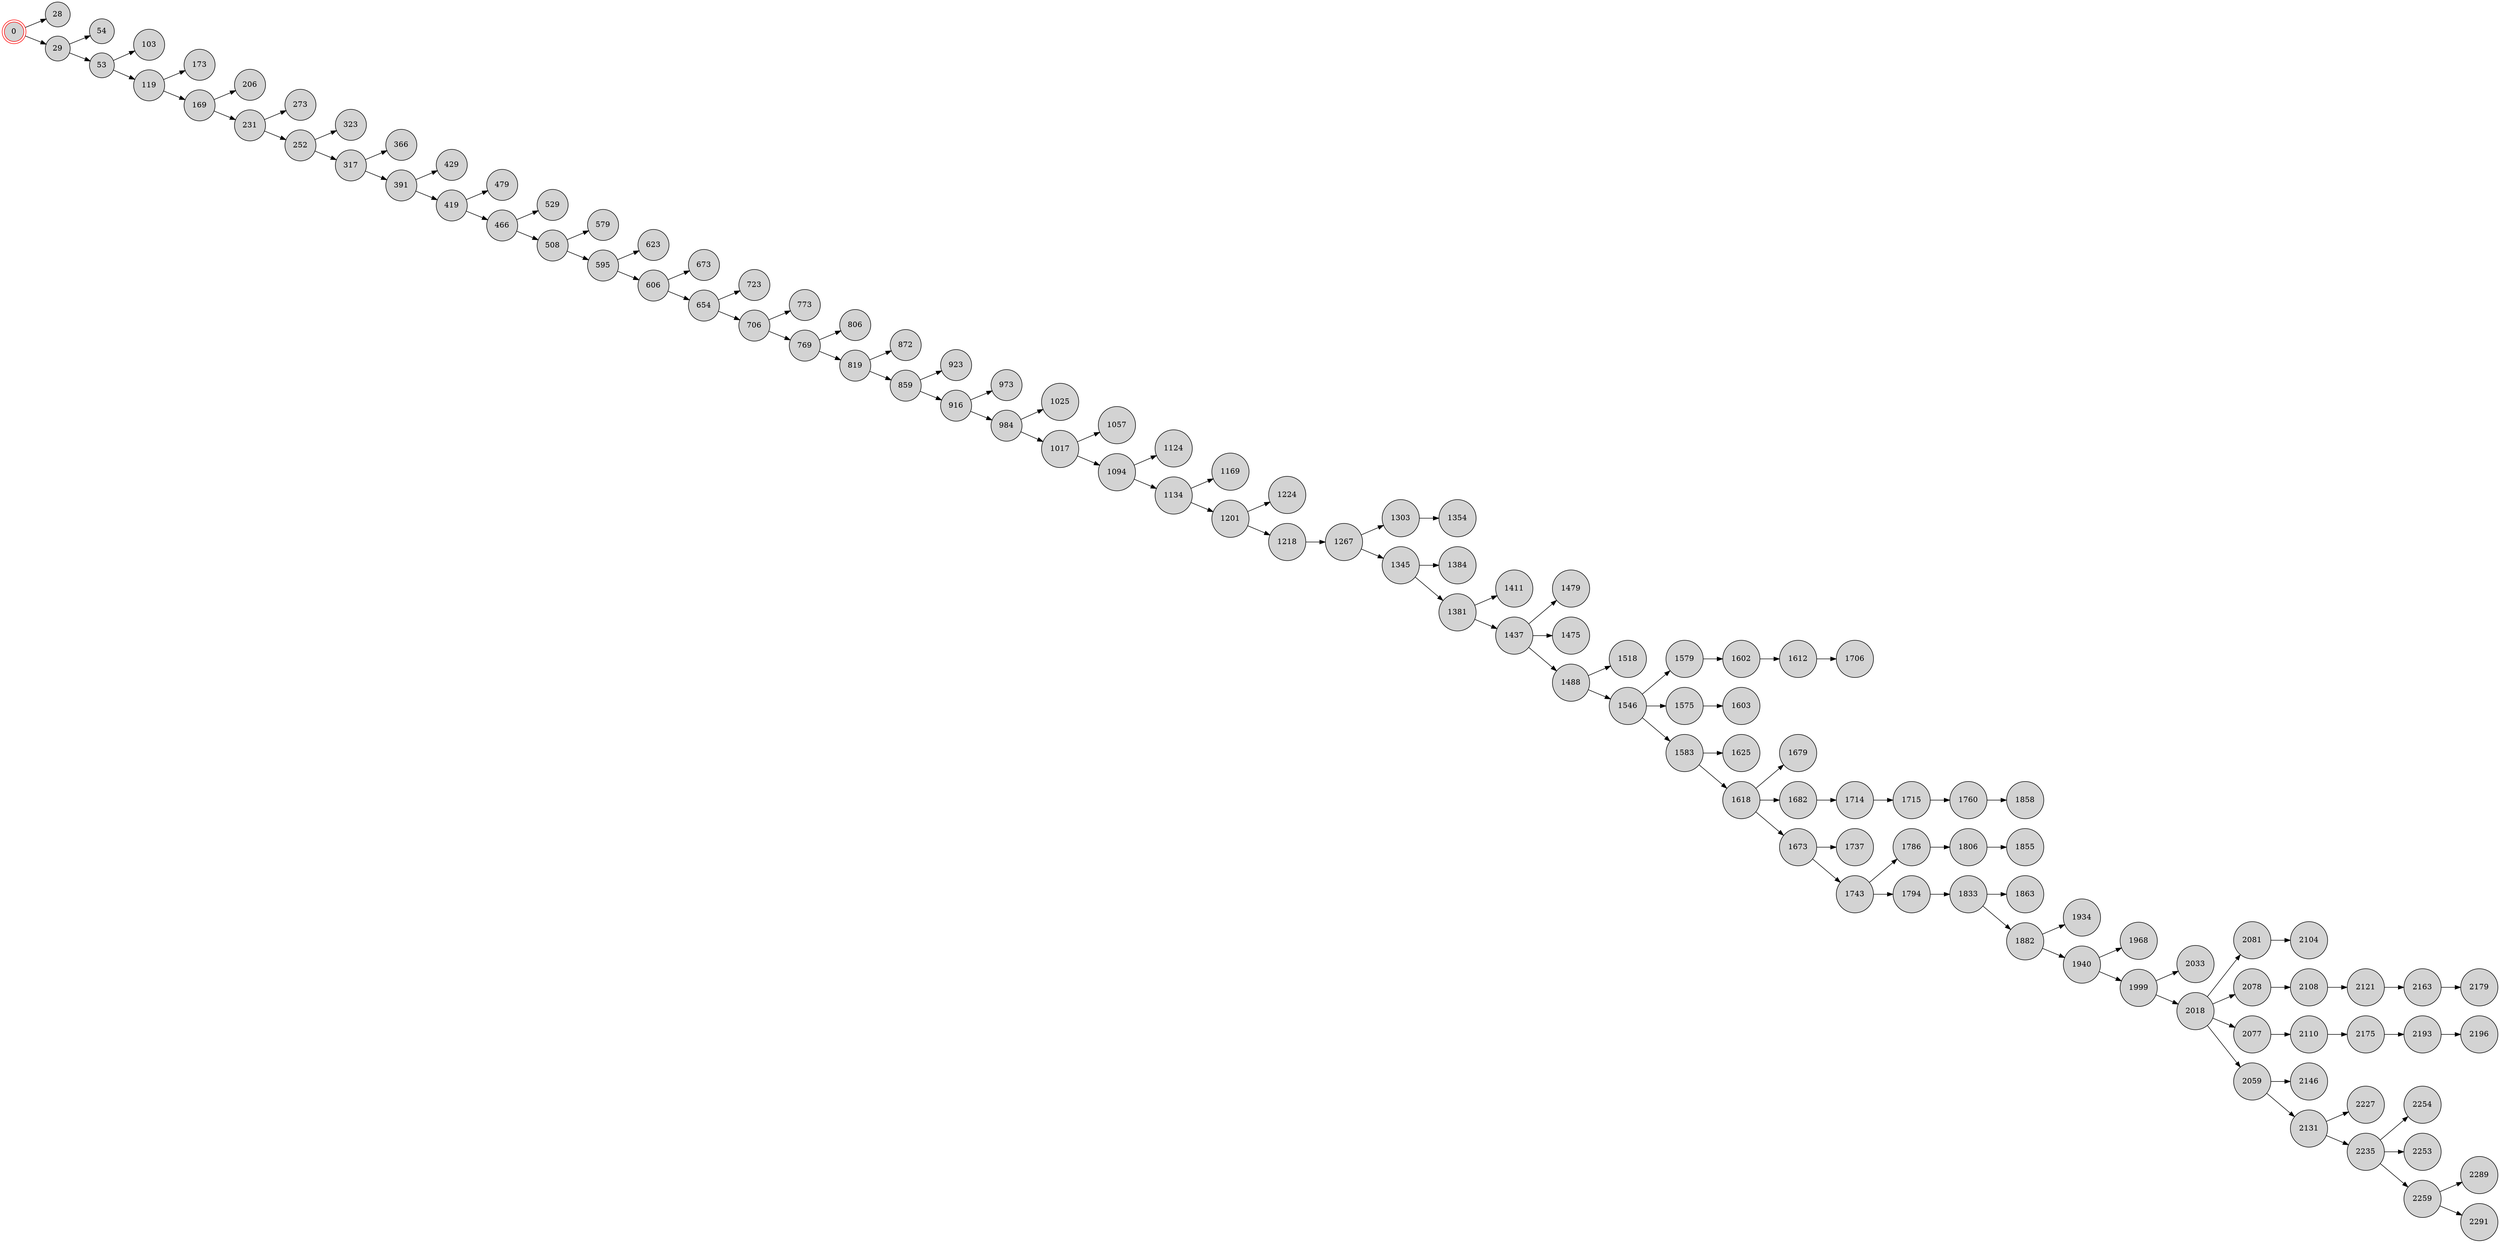 digraph BlockchainTree {
    rankdir=LR;
    node [shape=circle, style=filled, fillcolor=lightgray];

    0 [shape=doublecircle, color=red];
    0 -> 28;
    0 -> 29;
    29 -> 54;
    29 -> 53;
    53 -> 103;
    53 -> 119;
    119 -> 173;
    119 -> 169;
    169 -> 206;
    169 -> 231;
    231 -> 273;
    231 -> 252;
    252 -> 323;
    252 -> 317;
    317 -> 366;
    317 -> 391;
    391 -> 429;
    391 -> 419;
    419 -> 479;
    419 -> 466;
    466 -> 529;
    466 -> 508;
    508 -> 579;
    508 -> 595;
    595 -> 623;
    595 -> 606;
    606 -> 673;
    606 -> 654;
    654 -> 723;
    654 -> 706;
    706 -> 773;
    706 -> 769;
    769 -> 806;
    769 -> 819;
    819 -> 872;
    819 -> 859;
    859 -> 923;
    859 -> 916;
    916 -> 973;
    916 -> 984;
    984 -> 1025;
    984 -> 1017;
    1017 -> 1057;
    1017 -> 1094;
    1094 -> 1124;
    1094 -> 1134;
    1134 -> 1169;
    1134 -> 1201;
    1201 -> 1224;
    1201 -> 1218;
    1218 -> 1267;
    1267 -> 1303;
    1303 -> 1354;
    1267 -> 1345;
    1345 -> 1384;
    1345 -> 1381;
    1381 -> 1411;
    1381 -> 1437;
    1437 -> 1479;
    1437 -> 1475;
    1437 -> 1488;
    1488 -> 1518;
    1488 -> 1546;
    1546 -> 1579;
    1579 -> 1602;
    1546 -> 1575;
    1602 -> 1612;
    1546 -> 1583;
    1575 -> 1603;
    1583 -> 1625;
    1583 -> 1618;
    1612 -> 1706;
    1618 -> 1679;
    1618 -> 1682;
    1682 -> 1714;
    1618 -> 1673;
    1714 -> 1715;
    1673 -> 1737;
    1673 -> 1743;
    1743 -> 1786;
    1786 -> 1806;
    1743 -> 1794;
    1806 -> 1855;
    1715 -> 1760;
    1794 -> 1833;
    1833 -> 1863;
    1760 -> 1858;
    1833 -> 1882;
    1882 -> 1934;
    1882 -> 1940;
    1940 -> 1968;
    1940 -> 1999;
    1999 -> 2033;
    1999 -> 2018;
    2018 -> 2081;
    2081 -> 2104;
    2018 -> 2078;
    2018 -> 2077;
    2078 -> 2108;
    2018 -> 2059;
    2108 -> 2121;
    2077 -> 2110;
    2121 -> 2163;
    2163 -> 2179;
    2110 -> 2175;
    2175 -> 2193;
    2059 -> 2146;
    2193 -> 2196;
    2059 -> 2131;
    2131 -> 2227;
    2131 -> 2235;
    2235 -> 2254;
    2235 -> 2253;
    2235 -> 2259;
    2259 -> 2289;
    2259 -> 2291;
}

